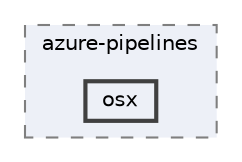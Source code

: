 digraph "external/reflect-cpp/vcpkg/scripts/azure-pipelines/osx"
{
 // LATEX_PDF_SIZE
  bgcolor="transparent";
  edge [fontname=Helvetica,fontsize=10,labelfontname=Helvetica,labelfontsize=10];
  node [fontname=Helvetica,fontsize=10,shape=box,height=0.2,width=0.4];
  compound=true
  subgraph clusterdir_06b8c09f794672536533b44b75734e66 {
    graph [ bgcolor="#edf0f7", pencolor="grey50", label="azure-pipelines", fontname=Helvetica,fontsize=10 style="filled,dashed", URL="dir_06b8c09f794672536533b44b75734e66.html",tooltip=""]
  dir_19c6dd2a40106c7f1a74d33a2f22f72c [label="osx", fillcolor="#edf0f7", color="grey25", style="filled,bold", URL="dir_19c6dd2a40106c7f1a74d33a2f22f72c.html",tooltip=""];
  }
}
